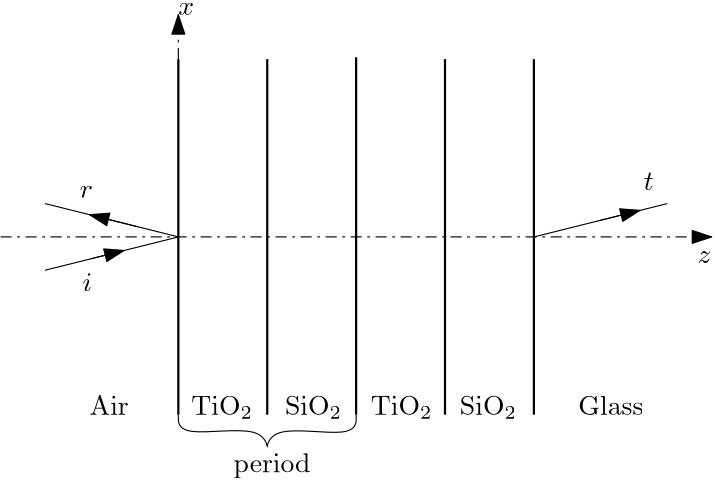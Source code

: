 <?xml version="1.0"?>
<!DOCTYPE ipe SYSTEM "ipe.dtd">
<ipe version="70005" creator="Ipe 7.1.2">
<info created="D:20120725164527" modified="D:20130323231939"/>
<ipestyle name="basic">
<symbol name="arrow/arc(spx)">
<path stroke="sym-stroke" fill="sym-stroke" pen="sym-pen">
0 0 m
-1 0.333 l
-1 -0.333 l
h
</path>
</symbol>
<symbol name="arrow/farc(spx)">
<path stroke="sym-stroke" fill="white" pen="sym-pen">
0 0 m
-1 0.333 l
-1 -0.333 l
h
</path>
</symbol>
<symbol name="mark/circle(sx)" transformations="translations">
<path fill="sym-stroke">
0.6 0 0 0.6 0 0 e
0.4 0 0 0.4 0 0 e
</path>
</symbol>
<symbol name="mark/disk(sx)" transformations="translations">
<path fill="sym-stroke">
0.6 0 0 0.6 0 0 e
</path>
</symbol>
<symbol name="mark/fdisk(sfx)" transformations="translations">
<group>
<path fill="sym-fill">
0.5 0 0 0.5 0 0 e
</path>
<path fill="sym-stroke" fillrule="eofill">
0.6 0 0 0.6 0 0 e
0.4 0 0 0.4 0 0 e
</path>
</group>
</symbol>
<symbol name="mark/box(sx)" transformations="translations">
<path fill="sym-stroke" fillrule="eofill">
-0.6 -0.6 m
0.6 -0.6 l
0.6 0.6 l
-0.6 0.6 l
h
-0.4 -0.4 m
0.4 -0.4 l
0.4 0.4 l
-0.4 0.4 l
h
</path>
</symbol>
<symbol name="mark/square(sx)" transformations="translations">
<path fill="sym-stroke">
-0.6 -0.6 m
0.6 -0.6 l
0.6 0.6 l
-0.6 0.6 l
h
</path>
</symbol>
<symbol name="mark/fsquare(sfx)" transformations="translations">
<group>
<path fill="sym-fill">
-0.5 -0.5 m
0.5 -0.5 l
0.5 0.5 l
-0.5 0.5 l
h
</path>
<path fill="sym-stroke" fillrule="eofill">
-0.6 -0.6 m
0.6 -0.6 l
0.6 0.6 l
-0.6 0.6 l
h
-0.4 -0.4 m
0.4 -0.4 l
0.4 0.4 l
-0.4 0.4 l
h
</path>
</group>
</symbol>
<symbol name="mark/cross(sx)" transformations="translations">
<group>
<path fill="sym-stroke">
-0.43 -0.57 m
0.57 0.43 l
0.43 0.57 l
-0.57 -0.43 l
h
</path>
<path fill="sym-stroke">
-0.43 0.57 m
0.57 -0.43 l
0.43 -0.57 l
-0.57 0.43 l
h
</path>
</group>
</symbol>
<symbol name="arrow/fnormal(spx)">
<path stroke="sym-stroke" fill="white" pen="sym-pen">
0 0 m
-1 0.333 l
-1 -0.333 l
h
</path>
</symbol>
<symbol name="arrow/pointed(spx)">
<path stroke="sym-stroke" fill="sym-stroke" pen="sym-pen">
0 0 m
-1 0.333 l
-0.8 0 l
-1 -0.333 l
h
</path>
</symbol>
<symbol name="arrow/fpointed(spx)">
<path stroke="sym-stroke" fill="white" pen="sym-pen">
0 0 m
-1 0.333 l
-0.8 0 l
-1 -0.333 l
h
</path>
</symbol>
<symbol name="arrow/linear(spx)">
<path stroke="sym-stroke" pen="sym-pen">
-1 0.333 m
0 0 l
-1 -0.333 l
</path>
</symbol>
<symbol name="arrow/fdouble(spx)">
<path stroke="sym-stroke" fill="white" pen="sym-pen">
0 0 m
-1 0.333 l
-1 -0.333 l
h
-1 0 m
-2 0.333 l
-2 -0.333 l
h
</path>
</symbol>
<symbol name="arrow/double(spx)">
<path stroke="sym-stroke" fill="sym-stroke" pen="sym-pen">
0 0 m
-1 0.333 l
-1 -0.333 l
h
-1 0 m
-2 0.333 l
-2 -0.333 l
h
</path>
</symbol>
<pen name="heavier" value="0.8"/>
<pen name="fat" value="1.2"/>
<pen name="ultrafat" value="2"/>
<symbolsize name="large" value="5"/>
<symbolsize name="small" value="2"/>
<symbolsize name="tiny" value="1.1"/>
<arrowsize name="large" value="10"/>
<arrowsize name="small" value="5"/>
<arrowsize name="tiny" value="3"/>
<color name="red" value="1 0 0"/>
<color name="green" value="0 1 0"/>
<color name="blue" value="0 0 1"/>
<color name="yellow" value="1 1 0"/>
<color name="orange" value="1 0.647 0"/>
<color name="gold" value="1 0.843 0"/>
<color name="purple" value="0.627 0.125 0.941"/>
<color name="gray" value="0.745"/>
<color name="brown" value="0.647 0.165 0.165"/>
<color name="navy" value="0 0 0.502"/>
<color name="pink" value="1 0.753 0.796"/>
<color name="seagreen" value="0.18 0.545 0.341"/>
<color name="turquoise" value="0.251 0.878 0.816"/>
<color name="violet" value="0.933 0.51 0.933"/>
<color name="darkblue" value="0 0 0.545"/>
<color name="darkcyan" value="0 0.545 0.545"/>
<color name="darkgray" value="0.663"/>
<color name="darkgreen" value="0 0.392 0"/>
<color name="darkmagenta" value="0.545 0 0.545"/>
<color name="darkorange" value="1 0.549 0"/>
<color name="darkred" value="0.545 0 0"/>
<color name="lightblue" value="0.678 0.847 0.902"/>
<color name="lightcyan" value="0.878 1 1"/>
<color name="lightgray" value="0.827"/>
<color name="lightgreen" value="0.565 0.933 0.565"/>
<color name="lightyellow" value="1 1 0.878"/>
<dashstyle name="dashed" value="[4] 0"/>
<dashstyle name="dotted" value="[1 3] 0"/>
<dashstyle name="dash dotted" value="[4 2 1 2] 0"/>
<dashstyle name="dash dot dotted" value="[4 2 1 2 1 2] 0"/>
<textsize name="large" value="\large"/>
<textsize name="small" value="\small"/>
<textsize name="tiny" value="\tiny"/>
<textsize name="Large" value="\Large"/>
<textsize name="LARGE" value="\LARGE"/>
<textsize name="huge" value="\huge"/>
<textsize name="Huge" value="\Huge"/>
<textsize name="footnote" value="\footnotesize"/>
<textstyle name="center" begin="\begin{center}" end="\end{center}"/>
<textstyle name="itemize" begin="\begin{itemize}" end="\end{itemize}"/>
<textstyle name="item" begin="\begin{itemize}\item{}" end="\end{itemize}"/>
<gridsize name="4 pts" value="4"/>
<gridsize name="8 pts (~3 mm)" value="8"/>
<gridsize name="16 pts (~6 mm)" value="16"/>
<gridsize name="32 pts (~12 mm)" value="32"/>
<gridsize name="10 pts (~3.5 mm)" value="10"/>
<gridsize name="20 pts (~7 mm)" value="20"/>
<gridsize name="14 pts (~5 mm)" value="14"/>
<gridsize name="28 pts (~10 mm)" value="28"/>
<gridsize name="56 pts (~20 mm)" value="56"/>
<anglesize name="90 deg" value="90"/>
<anglesize name="60 deg" value="60"/>
<anglesize name="45 deg" value="45"/>
<anglesize name="30 deg" value="30"/>
<anglesize name="22.5 deg" value="22.5"/>
<tiling name="falling" angle="-60" step="4" width="1"/>
<tiling name="rising" angle="30" step="4" width="1"/>
</ipestyle>
<page>
<layer name="alpha"/>
<view layers="alpha" active="alpha"/>
<path layer="alpha" matrix="1 0 0 0.8 -48 144" stroke="black" pen="heavier">
336 640 m
336 800 l
</path>
<path matrix="1 0 0 0.804131 -32 141.358" stroke="black" pen="heavier">
288 640 m
288 800 l
</path>
<path matrix="1 0 0 0.8 -16 144" stroke="black" pen="heavier">
240 640 m
240 800 l
</path>
<path matrix="1 0 0 0.8 0 144" stroke="black" pen="heavier">
192 640 m
192 800 l
</path>
<path matrix="0.666667 0 0 1 85.3333 0" stroke="black" dash="dash dotted" arrow="normal/normal">
64 720 m
448 720 l
</path>
<path matrix="1 0 0 0.5 0 392" stroke="black" dash="dash dotted" arrow="normal/normal">
192 784 m
192 816 l
</path>
<text matrix="1 0 0 1 -117.103 -25.3694" transformations="translations" pos="496 736" stroke="black" type="label" width="5.071" height="4.289" depth="0" valign="baseline">$z$</text>
<text matrix="1 0 0 1 32 -16" transformations="translations" pos="160 816" stroke="black" type="label" width="5.694" height="4.289" depth="0" valign="baseline">$x$</text>
<path matrix="1 0 0 0.8 0 144" stroke="black" pen="heavier">
320 640 m
320 800 l
</path>
<text matrix="1 0 0 1 105.631 -156.459" transformations="translations" pos="54.369 812.459" stroke="black" type="label" width="14.141" height="6.808" depth="0" valign="baseline">Air</text>
<text matrix="1 0 0 1 -72.215 -146.459" transformations="translations" pos="408.215 802.459" stroke="black" type="label" width="23.426" height="6.918" depth="0" valign="baseline">Glass</text>
<text matrix="1 0 0 -1.34866 156.002 1467.47" transformations="translations" pos="74.369 601.69" stroke="black" type="label" width="20.52" height="6.812" depth="1.49" valign="baseline">SiO$_2$</text>
<text matrix="1 0 0 -1.3488 118.475 1595.17" transformations="translations" pos="78.2152 696.305" stroke="black" type="label" width="22.181" height="6.812" depth="1.49" valign="baseline">TiO$_2$</text>
<path matrix="1 0 0 1 0 16" stroke="black">
192 640 m
192.045 631.758
223.985 636.661
224 624
223.985 636.729
256.106 631.447
256 640
256 640 s
</path>
<path matrix="0.75 0 0 0.75 48 204" stroke="black">
192 688 m
128 704 l
</path>
<path matrix="0.75 0 0 0.75 80 180" stroke="black">
320 720 m
384 736 l
</path>
<path matrix="1 0 0 1 12.7483 35.1868" stroke="black" arrow="normal/normal">
147.603 676.901 m
159.729 679.932 l
</path>
<path stroke="black" arrow="normal/normal">
343.179 725.795 m
358.215 729.554 l
</path>
<path matrix="1 0 0 1 0 32" stroke="black" arrow="normal/normal">
177.505 691.624 m
160 696 l
</path>
<text matrix="1 0 0 1 127.005 -88.7096" transformations="translations" pos="30.5123 789.11" stroke="black" type="label" width="3.432" height="6.571" depth="0" valign="baseline">$i$</text>
<text matrix="1 0 0 -1.3488 183.051 1595.17" transformations="translations" pos="78.2152 696.305" stroke="black" type="label" width="22.181" height="6.812" depth="1.49" valign="baseline">TiO$_2$</text>
<text matrix="1 0 0 -1.3488 218.978 1467.56" transformations="translations" pos="74.369 601.69" stroke="black" type="label" width="20.52" height="6.812" depth="1.49" valign="baseline">SiO$_2$</text>
<text matrix="1 0 0 1 -113.831 -28.8836" transformations="translations" pos="473.397 765.787" stroke="black" type="label" width="3.598" height="6.128" depth="0" valign="baseline">$t$</text>
<text matrix="1 0 0 1 118.619 -39.8085" transformations="translations" pos="37.9058 773.907" stroke="black" type="label" width="4.771" height="4.289" depth="0" valign="baseline">$r$</text>
<path matrix="-0.75 0 0 0.75 288 192" stroke="black">
192 688 m
128 704 l
</path>
<text matrix="1 0 0 1 7.4262 -0.571246" transformations="translations" pos="204.464 635.823" stroke="black" type="label" width="27.702" height="6.926" depth="1.93" valign="baseline">period</text>
</page>
</ipe>
